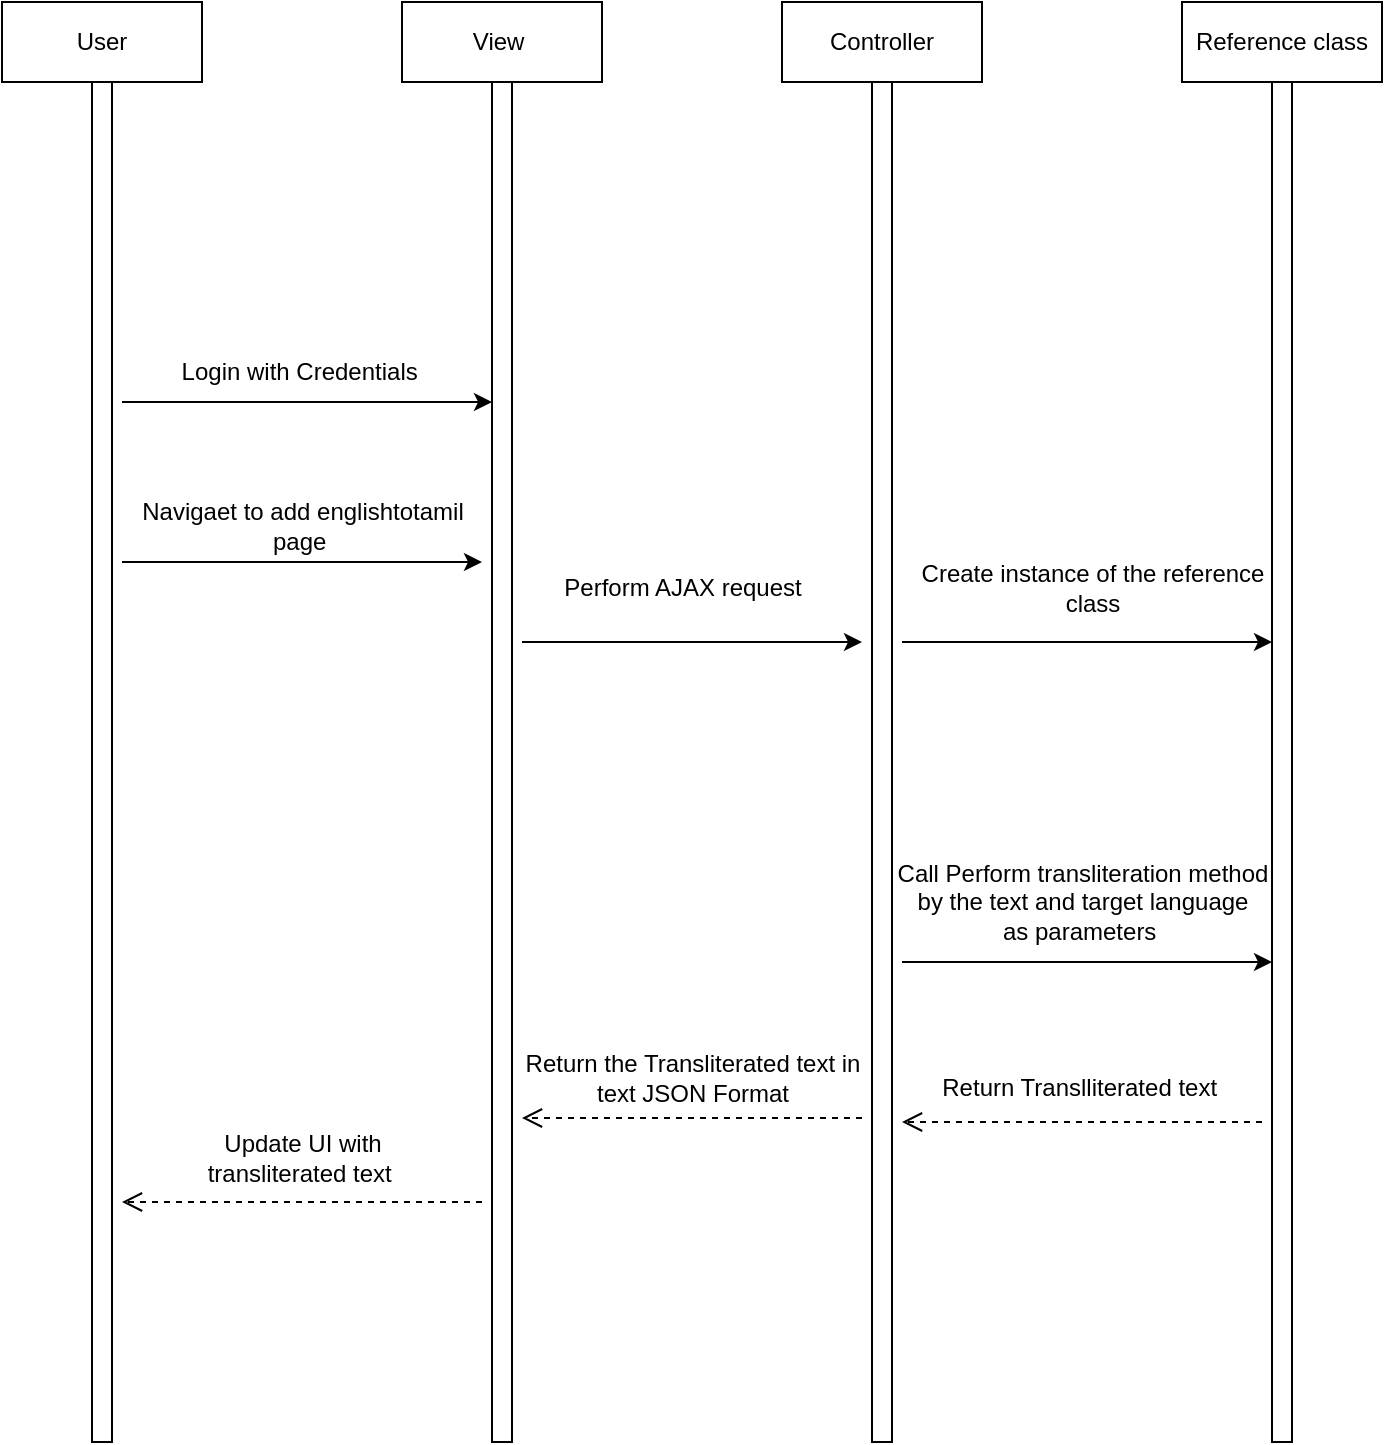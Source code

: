 <mxfile version="21.3.2" type="github">
  <diagram name="Page-1" id="2YBvvXClWsGukQMizWep">
    <mxGraphModel dx="1050" dy="541" grid="1" gridSize="10" guides="1" tooltips="1" connect="1" arrows="1" fold="1" page="1" pageScale="1" pageWidth="850" pageHeight="1100" math="0" shadow="0">
      <root>
        <mxCell id="0" />
        <mxCell id="1" parent="0" />
        <mxCell id="zR-vqtwmWyxMSyTs9lIh-1" value="User" style="shape=umlLifeline;perimeter=lifelinePerimeter;whiteSpace=wrap;html=1;container=1;dropTarget=0;collapsible=0;recursiveResize=0;outlineConnect=0;portConstraint=eastwest;newEdgeStyle={&quot;edgeStyle&quot;:&quot;elbowEdgeStyle&quot;,&quot;elbow&quot;:&quot;vertical&quot;,&quot;curved&quot;:0,&quot;rounded&quot;:0};" vertex="1" parent="1">
          <mxGeometry x="70" y="80" width="100" height="720" as="geometry" />
        </mxCell>
        <mxCell id="zR-vqtwmWyxMSyTs9lIh-5" value="" style="html=1;points=[];perimeter=orthogonalPerimeter;outlineConnect=0;targetShapes=umlLifeline;portConstraint=eastwest;newEdgeStyle={&quot;edgeStyle&quot;:&quot;elbowEdgeStyle&quot;,&quot;elbow&quot;:&quot;vertical&quot;,&quot;curved&quot;:0,&quot;rounded&quot;:0};" vertex="1" parent="zR-vqtwmWyxMSyTs9lIh-1">
          <mxGeometry x="45" y="40" width="10" height="680" as="geometry" />
        </mxCell>
        <mxCell id="zR-vqtwmWyxMSyTs9lIh-6" value="View&amp;nbsp;" style="shape=umlLifeline;perimeter=lifelinePerimeter;whiteSpace=wrap;html=1;container=1;dropTarget=0;collapsible=0;recursiveResize=0;outlineConnect=0;portConstraint=eastwest;newEdgeStyle={&quot;edgeStyle&quot;:&quot;elbowEdgeStyle&quot;,&quot;elbow&quot;:&quot;vertical&quot;,&quot;curved&quot;:0,&quot;rounded&quot;:0};" vertex="1" parent="1">
          <mxGeometry x="270" y="80" width="100" height="720" as="geometry" />
        </mxCell>
        <mxCell id="zR-vqtwmWyxMSyTs9lIh-19" value="" style="html=1;points=[];perimeter=orthogonalPerimeter;outlineConnect=0;targetShapes=umlLifeline;portConstraint=eastwest;newEdgeStyle={&quot;edgeStyle&quot;:&quot;elbowEdgeStyle&quot;,&quot;elbow&quot;:&quot;vertical&quot;,&quot;curved&quot;:0,&quot;rounded&quot;:0};" vertex="1" parent="zR-vqtwmWyxMSyTs9lIh-6">
          <mxGeometry x="45" y="40" width="10" height="680" as="geometry" />
        </mxCell>
        <mxCell id="zR-vqtwmWyxMSyTs9lIh-8" value="Controller" style="shape=umlLifeline;perimeter=lifelinePerimeter;whiteSpace=wrap;html=1;container=1;dropTarget=0;collapsible=0;recursiveResize=0;outlineConnect=0;portConstraint=eastwest;newEdgeStyle={&quot;edgeStyle&quot;:&quot;elbowEdgeStyle&quot;,&quot;elbow&quot;:&quot;vertical&quot;,&quot;curved&quot;:0,&quot;rounded&quot;:0};" vertex="1" parent="1">
          <mxGeometry x="460" y="80" width="100" height="720" as="geometry" />
        </mxCell>
        <mxCell id="zR-vqtwmWyxMSyTs9lIh-9" value="" style="html=1;points=[];perimeter=orthogonalPerimeter;outlineConnect=0;targetShapes=umlLifeline;portConstraint=eastwest;newEdgeStyle={&quot;edgeStyle&quot;:&quot;elbowEdgeStyle&quot;,&quot;elbow&quot;:&quot;vertical&quot;,&quot;curved&quot;:0,&quot;rounded&quot;:0};" vertex="1" parent="zR-vqtwmWyxMSyTs9lIh-8">
          <mxGeometry x="45" y="40" width="10" height="680" as="geometry" />
        </mxCell>
        <mxCell id="zR-vqtwmWyxMSyTs9lIh-10" value="Reference class" style="shape=umlLifeline;perimeter=lifelinePerimeter;whiteSpace=wrap;html=1;container=1;dropTarget=0;collapsible=0;recursiveResize=0;outlineConnect=0;portConstraint=eastwest;newEdgeStyle={&quot;edgeStyle&quot;:&quot;elbowEdgeStyle&quot;,&quot;elbow&quot;:&quot;vertical&quot;,&quot;curved&quot;:0,&quot;rounded&quot;:0};" vertex="1" parent="1">
          <mxGeometry x="660" y="80" width="100" height="720" as="geometry" />
        </mxCell>
        <mxCell id="zR-vqtwmWyxMSyTs9lIh-11" value="" style="html=1;points=[];perimeter=orthogonalPerimeter;outlineConnect=0;targetShapes=umlLifeline;portConstraint=eastwest;newEdgeStyle={&quot;edgeStyle&quot;:&quot;elbowEdgeStyle&quot;,&quot;elbow&quot;:&quot;vertical&quot;,&quot;curved&quot;:0,&quot;rounded&quot;:0};" vertex="1" parent="zR-vqtwmWyxMSyTs9lIh-10">
          <mxGeometry x="45" y="40" width="10" height="680" as="geometry" />
        </mxCell>
        <mxCell id="zR-vqtwmWyxMSyTs9lIh-16" value="Login with Credentials&amp;nbsp;" style="text;html=1;align=center;verticalAlign=middle;resizable=0;points=[];autosize=1;strokeColor=none;fillColor=none;" vertex="1" parent="1">
          <mxGeometry x="150" y="250" width="140" height="30" as="geometry" />
        </mxCell>
        <mxCell id="zR-vqtwmWyxMSyTs9lIh-35" value="" style="edgeStyle=none;orthogonalLoop=1;jettySize=auto;html=1;rounded=0;" edge="1" parent="1" target="zR-vqtwmWyxMSyTs9lIh-19">
          <mxGeometry width="100" relative="1" as="geometry">
            <mxPoint x="130" y="280" as="sourcePoint" />
            <mxPoint x="300" y="290" as="targetPoint" />
            <Array as="points">
              <mxPoint x="180" y="280" />
              <mxPoint x="250" y="280" />
            </Array>
          </mxGeometry>
        </mxCell>
        <mxCell id="zR-vqtwmWyxMSyTs9lIh-36" value="" style="edgeStyle=none;orthogonalLoop=1;jettySize=auto;html=1;rounded=0;" edge="1" parent="1">
          <mxGeometry width="100" relative="1" as="geometry">
            <mxPoint x="130" y="360" as="sourcePoint" />
            <mxPoint x="310" y="360" as="targetPoint" />
            <Array as="points">
              <mxPoint x="210" y="360" />
            </Array>
          </mxGeometry>
        </mxCell>
        <mxCell id="zR-vqtwmWyxMSyTs9lIh-37" value="&lt;br&gt;Navigaet to add englishtotamil&lt;br&gt;page&amp;nbsp;" style="text;html=1;align=center;verticalAlign=middle;resizable=0;points=[];autosize=1;strokeColor=none;fillColor=none;" vertex="1" parent="1">
          <mxGeometry x="130" y="305" width="180" height="60" as="geometry" />
        </mxCell>
        <mxCell id="zR-vqtwmWyxMSyTs9lIh-38" value="" style="edgeStyle=none;orthogonalLoop=1;jettySize=auto;html=1;rounded=0;" edge="1" parent="1">
          <mxGeometry width="100" relative="1" as="geometry">
            <mxPoint x="330" y="400" as="sourcePoint" />
            <mxPoint x="500" y="400" as="targetPoint" />
            <Array as="points">
              <mxPoint x="400" y="400" />
            </Array>
          </mxGeometry>
        </mxCell>
        <mxCell id="zR-vqtwmWyxMSyTs9lIh-39" value="Perform AJAX request" style="text;html=1;align=center;verticalAlign=middle;resizable=0;points=[];autosize=1;strokeColor=none;fillColor=none;" vertex="1" parent="1">
          <mxGeometry x="340" y="358" width="140" height="30" as="geometry" />
        </mxCell>
        <mxCell id="zR-vqtwmWyxMSyTs9lIh-40" value="" style="edgeStyle=none;orthogonalLoop=1;jettySize=auto;html=1;rounded=0;" edge="1" parent="1" target="zR-vqtwmWyxMSyTs9lIh-11">
          <mxGeometry width="100" relative="1" as="geometry">
            <mxPoint x="520" y="400" as="sourcePoint" />
            <mxPoint x="660" y="400" as="targetPoint" />
            <Array as="points" />
          </mxGeometry>
        </mxCell>
        <mxCell id="zR-vqtwmWyxMSyTs9lIh-41" value="Create instance of the reference&lt;br&gt;&amp;nbsp;class&amp;nbsp;" style="text;html=1;align=center;verticalAlign=middle;resizable=0;points=[];autosize=1;strokeColor=none;fillColor=none;" vertex="1" parent="1">
          <mxGeometry x="520" y="353" width="190" height="40" as="geometry" />
        </mxCell>
        <mxCell id="zR-vqtwmWyxMSyTs9lIh-44" value="" style="edgeStyle=none;orthogonalLoop=1;jettySize=auto;html=1;rounded=0;" edge="1" parent="1" target="zR-vqtwmWyxMSyTs9lIh-11">
          <mxGeometry width="100" relative="1" as="geometry">
            <mxPoint x="520" y="560" as="sourcePoint" />
            <mxPoint x="600" y="560" as="targetPoint" />
            <Array as="points" />
          </mxGeometry>
        </mxCell>
        <mxCell id="zR-vqtwmWyxMSyTs9lIh-45" value="Call Perform transliteration method &lt;br&gt;by the text and target language&lt;br&gt;as parameters&amp;nbsp;" style="text;html=1;align=center;verticalAlign=middle;resizable=0;points=[];autosize=1;strokeColor=none;fillColor=none;" vertex="1" parent="1">
          <mxGeometry x="505" y="500" width="210" height="60" as="geometry" />
        </mxCell>
        <mxCell id="zR-vqtwmWyxMSyTs9lIh-53" value="" style="html=1;verticalAlign=bottom;endArrow=open;dashed=1;endSize=8;edgeStyle=elbowEdgeStyle;elbow=vertical;curved=0;rounded=0;" edge="1" parent="1">
          <mxGeometry x="-1" y="100" relative="1" as="geometry">
            <mxPoint x="700" y="640" as="sourcePoint" />
            <mxPoint x="520" y="640" as="targetPoint" />
            <mxPoint x="80" y="-40" as="offset" />
          </mxGeometry>
        </mxCell>
        <mxCell id="zR-vqtwmWyxMSyTs9lIh-54" value="Return Translliterated text&amp;nbsp;" style="text;html=1;align=center;verticalAlign=middle;resizable=0;points=[];autosize=1;strokeColor=none;fillColor=none;" vertex="1" parent="1">
          <mxGeometry x="530" y="608" width="160" height="30" as="geometry" />
        </mxCell>
        <mxCell id="zR-vqtwmWyxMSyTs9lIh-56" value="" style="html=1;verticalAlign=bottom;endArrow=open;dashed=1;endSize=8;edgeStyle=elbowEdgeStyle;elbow=vertical;curved=0;rounded=0;" edge="1" parent="1">
          <mxGeometry x="-1" y="85" relative="1" as="geometry">
            <mxPoint x="500" y="638" as="sourcePoint" />
            <mxPoint x="330" y="638" as="targetPoint" />
            <mxPoint x="80" y="-55" as="offset" />
          </mxGeometry>
        </mxCell>
        <mxCell id="zR-vqtwmWyxMSyTs9lIh-57" value="Return the Transliterated text in &lt;br&gt;text JSON Format" style="text;html=1;align=center;verticalAlign=middle;resizable=0;points=[];autosize=1;strokeColor=none;fillColor=none;" vertex="1" parent="1">
          <mxGeometry x="320" y="598" width="190" height="40" as="geometry" />
        </mxCell>
        <mxCell id="zR-vqtwmWyxMSyTs9lIh-58" value="" style="html=1;verticalAlign=bottom;endArrow=open;dashed=1;endSize=8;edgeStyle=elbowEdgeStyle;elbow=vertical;curved=0;rounded=0;" edge="1" parent="1">
          <mxGeometry x="-1" y="184" relative="1" as="geometry">
            <mxPoint x="310" y="680" as="sourcePoint" />
            <mxPoint x="130" y="680" as="targetPoint" />
            <mxPoint x="70" y="-14" as="offset" />
          </mxGeometry>
        </mxCell>
        <mxCell id="zR-vqtwmWyxMSyTs9lIh-59" value="Update UI with &lt;br&gt;transliterated text&amp;nbsp;" style="text;html=1;align=center;verticalAlign=middle;resizable=0;points=[];autosize=1;strokeColor=none;fillColor=none;" vertex="1" parent="1">
          <mxGeometry x="160" y="638" width="120" height="40" as="geometry" />
        </mxCell>
      </root>
    </mxGraphModel>
  </diagram>
</mxfile>
